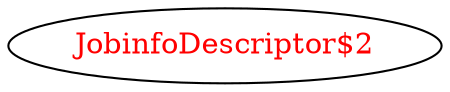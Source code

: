 digraph dependencyGraph {
 concentrate=true;
 ranksep="2.0";
 rankdir="LR"; 
 splines="ortho";
"JobinfoDescriptor$2" [fontcolor="red"];
}
